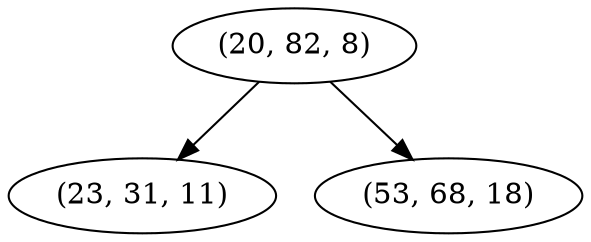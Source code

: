 digraph tree {
    "(20, 82, 8)";
    "(23, 31, 11)";
    "(53, 68, 18)";
    "(20, 82, 8)" -> "(23, 31, 11)";
    "(20, 82, 8)" -> "(53, 68, 18)";
}
